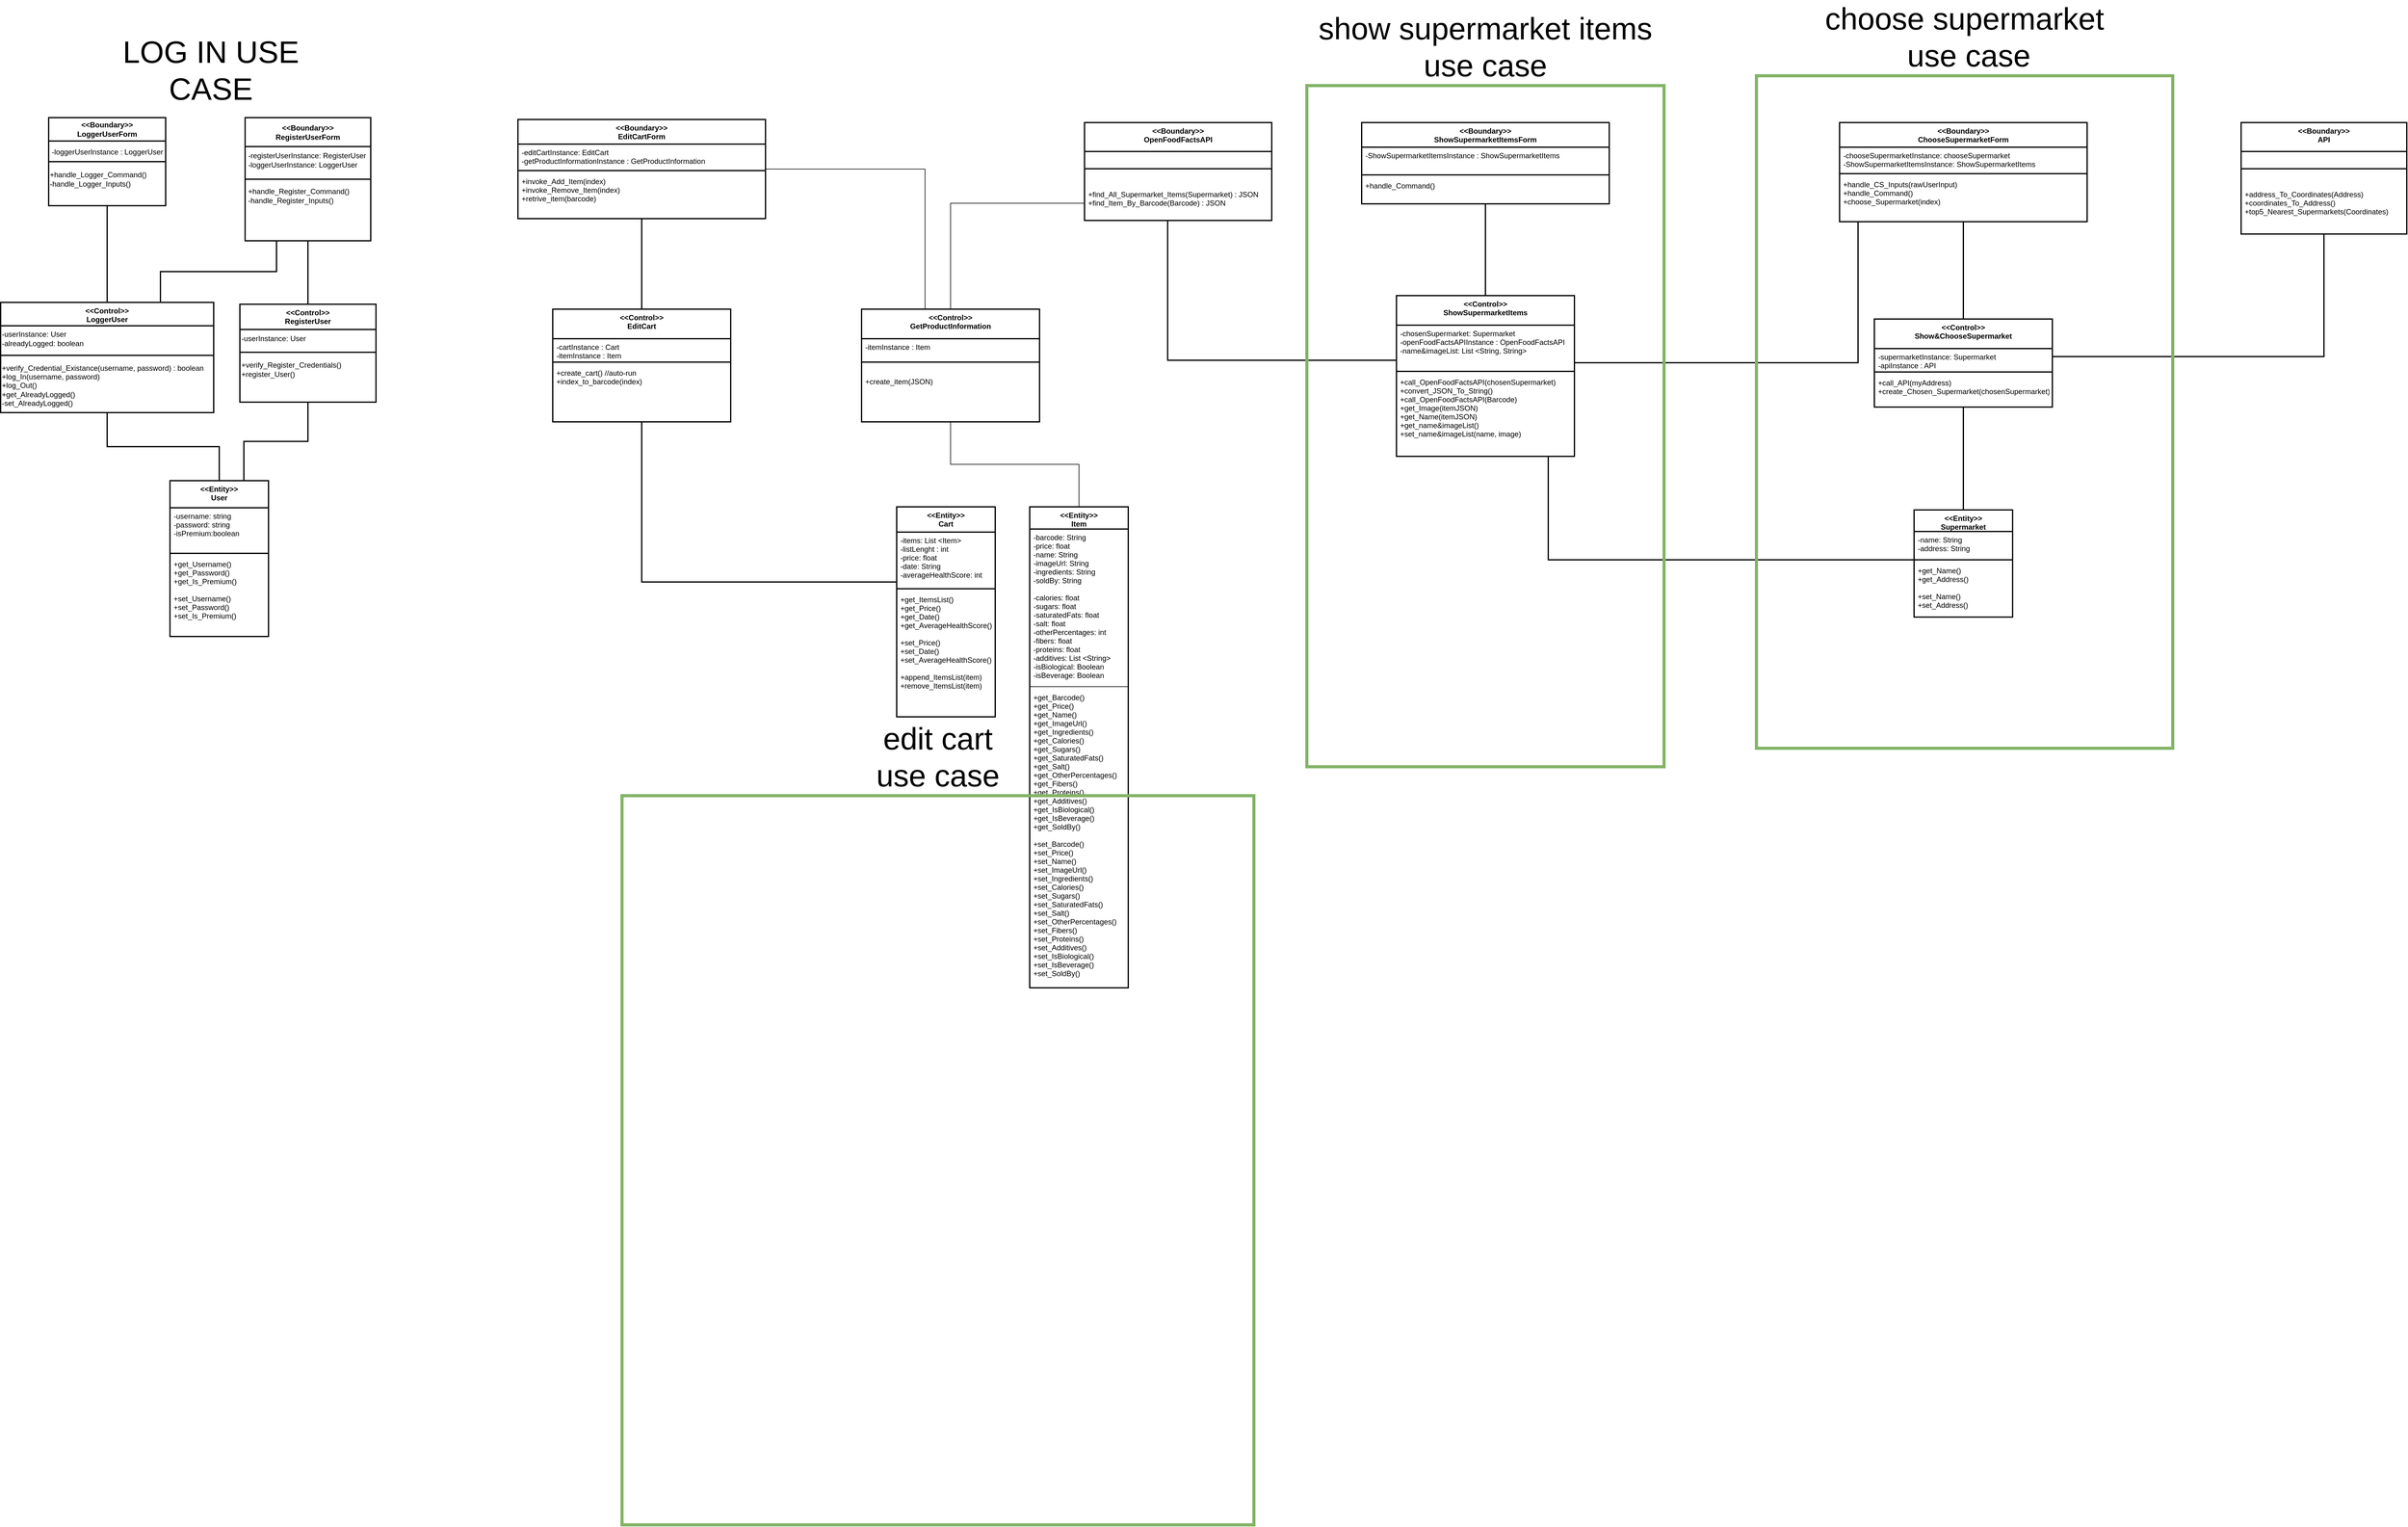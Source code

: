 <mxfile version="20.8.10" type="device" pages="3"><diagram id="C5RBs43oDa-KdzZeNtuy" name="Page-1"><mxGraphModel dx="2074" dy="1158" grid="0" gridSize="10" guides="1" tooltips="1" connect="1" arrows="1" fold="1" page="1" pageScale="1" pageWidth="827" pageHeight="1169" math="0" shadow="0"><root><mxCell id="WIyWlLk6GJQsqaUBKTNV-0"/><mxCell id="WIyWlLk6GJQsqaUBKTNV-1" parent="WIyWlLk6GJQsqaUBKTNV-0"/><mxCell id="MyFoiCelliKwiFIbr6gM-10" value="&lt;div&gt; &amp;lt;&amp;lt;Boundary&amp;gt;&amp;gt;&lt;/div&gt;&lt;div&gt;LoggerUserForm&lt;/div&gt;" style="swimlane;whiteSpace=wrap;html=1;startSize=38;strokeWidth=2;" parent="WIyWlLk6GJQsqaUBKTNV-1" vertex="1"><mxGeometry x="211" y="375" width="190" height="143" as="geometry"/></mxCell><mxCell id="MyFoiCelliKwiFIbr6gM-11" value="-loggerUserInstance : LoggerUser" style="text;html=1;align=center;verticalAlign=middle;resizable=0;points=[];autosize=1;strokeColor=none;fillColor=none;strokeWidth=2;" parent="MyFoiCelliKwiFIbr6gM-10" vertex="1"><mxGeometry x="-4.5" y="43" width="199" height="26" as="geometry"/></mxCell><mxCell id="ah5tvyw2lFSQsDYXRZbl-0" value="+handle_Logger_Command()&lt;br&gt;-handle_Logger_Inputs()" style="text;html=1;align=left;verticalAlign=middle;resizable=0;points=[];autosize=1;strokeColor=none;fillColor=none;strokeWidth=2;" parent="MyFoiCelliKwiFIbr6gM-10" vertex="1"><mxGeometry y="79" width="175" height="41" as="geometry"/></mxCell><mxCell id="MyFoiCelliKwiFIbr6gM-26" value=" &lt;&lt;Control&gt;&gt;&#10;LoggerUser" style="swimlane;fontStyle=1;align=center;verticalAlign=top;childLayout=stackLayout;horizontal=1;startSize=38;horizontalStack=0;resizeParent=1;resizeLast=0;collapsible=1;marginBottom=0;rounded=0;shadow=0;strokeWidth=2;" parent="WIyWlLk6GJQsqaUBKTNV-1" vertex="1"><mxGeometry x="133" y="675" width="346" height="179" as="geometry"><mxRectangle x="340" y="380" width="170" height="26" as="alternateBounds"/></mxGeometry></mxCell><mxCell id="3f2A5IuWKjaGkENH00TG-0" value="-userInstance: User&lt;br&gt;-alreadyLogged: boolean" style="text;html=1;align=left;verticalAlign=middle;resizable=0;points=[];autosize=1;strokeColor=none;fillColor=none;strokeWidth=2;" parent="MyFoiCelliKwiFIbr6gM-26" vertex="1"><mxGeometry y="38" width="346" height="41" as="geometry"/></mxCell><mxCell id="MyFoiCelliKwiFIbr6gM-28" value="" style="line;html=1;strokeWidth=2;align=left;verticalAlign=middle;spacingTop=-1;spacingLeft=3;spacingRight=3;rotatable=0;labelPosition=right;points=[];portConstraint=eastwest;" parent="MyFoiCelliKwiFIbr6gM-26" vertex="1"><mxGeometry y="79" width="346" height="14" as="geometry"/></mxCell><mxCell id="MyFoiCelliKwiFIbr6gM-29" value="+verify_Credential_Existance(username, password) : boolean&lt;br&gt;+log_In(username, password)&lt;br&gt;+log_Out()&lt;br&gt;+get_AlreadyLogged()&lt;br&gt;-set_AlreadyLogged()" style="text;html=1;align=left;verticalAlign=middle;resizable=0;points=[];autosize=1;strokeColor=none;fillColor=none;strokeWidth=2;" parent="MyFoiCelliKwiFIbr6gM-26" vertex="1"><mxGeometry y="93" width="346" height="84" as="geometry"/></mxCell><mxCell id="MyFoiCelliKwiFIbr6gM-30" value="" style="endArrow=none;html=1;edgeStyle=orthogonalEdgeStyle;rounded=0;entryX=0.5;entryY=0;entryDx=0;entryDy=0;exitX=0.5;exitY=1;exitDx=0;exitDy=0;strokeWidth=2;" parent="WIyWlLk6GJQsqaUBKTNV-1" source="MyFoiCelliKwiFIbr6gM-10" target="MyFoiCelliKwiFIbr6gM-26" edge="1"><mxGeometry relative="1" as="geometry"><mxPoint x="187" y="765" as="sourcePoint"/><mxPoint x="347" y="765" as="targetPoint"/></mxGeometry></mxCell><mxCell id="MyFoiCelliKwiFIbr6gM-33" value=" &lt;&lt;Entity&gt;&gt;&#10;User" style="swimlane;fontStyle=1;align=center;verticalAlign=top;childLayout=stackLayout;horizontal=1;startSize=44;horizontalStack=0;resizeParent=1;resizeLast=0;collapsible=1;marginBottom=0;rounded=0;shadow=0;strokeWidth=2;" parent="WIyWlLk6GJQsqaUBKTNV-1" vertex="1"><mxGeometry x="408" y="964.5" width="160" height="253" as="geometry"><mxRectangle x="230" y="140" width="160" height="26" as="alternateBounds"/></mxGeometry></mxCell><mxCell id="MyFoiCelliKwiFIbr6gM-34" value="-username: string&#10;-password: string&#10;-isPremium:boolean&#10;" style="text;align=left;verticalAlign=top;spacingLeft=4;spacingRight=4;overflow=hidden;rotatable=0;points=[[0,0.5],[1,0.5]];portConstraint=eastwest;strokeWidth=2;" parent="MyFoiCelliKwiFIbr6gM-33" vertex="1"><mxGeometry y="44" width="160" height="70" as="geometry"/></mxCell><mxCell id="MyFoiCelliKwiFIbr6gM-35" value="" style="line;html=1;strokeWidth=2;align=left;verticalAlign=middle;spacingTop=-1;spacingLeft=3;spacingRight=3;rotatable=0;labelPosition=right;points=[];portConstraint=eastwest;" parent="MyFoiCelliKwiFIbr6gM-33" vertex="1"><mxGeometry y="114" width="160" height="8" as="geometry"/></mxCell><mxCell id="MyFoiCelliKwiFIbr6gM-36" value="+get_Username()&#10;+get_Password()&#10;+get_Is_Premium()&#10;&#10;+set_Username()&#10;+set_Password()&#10;+set_Is_Premium()" style="text;align=left;verticalAlign=top;spacingLeft=4;spacingRight=4;overflow=hidden;rotatable=0;points=[[0,0.5],[1,0.5]];portConstraint=eastwest;strokeWidth=2;" parent="MyFoiCelliKwiFIbr6gM-33" vertex="1"><mxGeometry y="122" width="160" height="123" as="geometry"/></mxCell><mxCell id="MyFoiCelliKwiFIbr6gM-38" value="" style="endArrow=none;html=1;edgeStyle=orthogonalEdgeStyle;rounded=0;entryX=0.5;entryY=1;entryDx=0;entryDy=0;exitX=0.5;exitY=0;exitDx=0;exitDy=0;strokeWidth=2;" parent="WIyWlLk6GJQsqaUBKTNV-1" source="MyFoiCelliKwiFIbr6gM-33" target="MyFoiCelliKwiFIbr6gM-26" edge="1"><mxGeometry relative="1" as="geometry"><mxPoint x="187" y="855" as="sourcePoint"/><mxPoint x="347" y="855" as="targetPoint"/></mxGeometry></mxCell><mxCell id="3f2A5IuWKjaGkENH00TG-2" value=" &lt;&lt;Control&gt;&gt;&#10;RegisterUser" style="swimlane;fontStyle=1;align=center;verticalAlign=top;childLayout=stackLayout;horizontal=1;startSize=41;horizontalStack=0;resizeParent=1;resizeLast=0;collapsible=1;marginBottom=0;rounded=0;shadow=0;strokeWidth=2;" parent="WIyWlLk6GJQsqaUBKTNV-1" vertex="1"><mxGeometry x="521.5" y="678" width="221" height="159" as="geometry"><mxRectangle x="340" y="380" width="170" height="26" as="alternateBounds"/></mxGeometry></mxCell><mxCell id="3f2A5IuWKjaGkENH00TG-3" value="-userInstance: User" style="text;html=1;align=left;verticalAlign=middle;resizable=0;points=[];autosize=1;strokeColor=none;fillColor=none;strokeWidth=2;" parent="3f2A5IuWKjaGkENH00TG-2" vertex="1"><mxGeometry y="41" width="221" height="30" as="geometry"/></mxCell><mxCell id="3f2A5IuWKjaGkENH00TG-4" value="" style="line;html=1;strokeWidth=2;align=left;verticalAlign=middle;spacingTop=-1;spacingLeft=3;spacingRight=3;rotatable=0;labelPosition=right;points=[];portConstraint=eastwest;" parent="3f2A5IuWKjaGkENH00TG-2" vertex="1"><mxGeometry y="71" width="221" height="14" as="geometry"/></mxCell><mxCell id="3f2A5IuWKjaGkENH00TG-5" value="+verify_Register_Credentials()&lt;br&gt;+register_User()" style="text;html=1;align=left;verticalAlign=middle;resizable=0;points=[];autosize=1;strokeColor=none;fillColor=none;strokeWidth=2;" parent="3f2A5IuWKjaGkENH00TG-2" vertex="1"><mxGeometry y="85" width="221" height="41" as="geometry"/></mxCell><mxCell id="3f2A5IuWKjaGkENH00TG-6" value="" style="endArrow=none;html=1;rounded=0;strokeWidth=2;" parent="WIyWlLk6GJQsqaUBKTNV-1" source="3f2A5IuWKjaGkENH00TG-2" target="3f2A5IuWKjaGkENH00TG-8" edge="1"><mxGeometry width="50" height="50" relative="1" as="geometry"><mxPoint x="250" y="868" as="sourcePoint"/><mxPoint x="300" y="818" as="targetPoint"/></mxGeometry></mxCell><mxCell id="3f2A5IuWKjaGkENH00TG-7" value="" style="endArrow=none;html=1;rounded=0;entryX=0.5;entryY=1;entryDx=0;entryDy=0;exitX=0.75;exitY=0;exitDx=0;exitDy=0;edgeStyle=orthogonalEdgeStyle;strokeWidth=2;" parent="WIyWlLk6GJQsqaUBKTNV-1" source="MyFoiCelliKwiFIbr6gM-33" target="3f2A5IuWKjaGkENH00TG-2" edge="1"><mxGeometry width="50" height="50" relative="1" as="geometry"><mxPoint x="250" y="806" as="sourcePoint"/><mxPoint x="300" y="756" as="targetPoint"/></mxGeometry></mxCell><mxCell id="3f2A5IuWKjaGkENH00TG-8" value="&lt;div&gt; &amp;lt;&amp;lt;Boundary&amp;gt;&amp;gt;&lt;/div&gt;&lt;div&gt;RegisterUserForm&lt;/div&gt;" style="swimlane;whiteSpace=wrap;html=1;startSize=47;strokeWidth=2;" parent="WIyWlLk6GJQsqaUBKTNV-1" vertex="1"><mxGeometry x="530" y="375" width="204" height="200" as="geometry"/></mxCell><mxCell id="3f2A5IuWKjaGkENH00TG-9" value="-registerUserInstance: RegisterUser&lt;br&gt;-loggerUserInstance: LoggerUser" style="text;html=1;align=left;verticalAlign=middle;resizable=0;points=[];autosize=1;strokeColor=none;fillColor=none;strokeWidth=2;" parent="3f2A5IuWKjaGkENH00TG-8" vertex="1"><mxGeometry x="2.5" y="48" width="209" height="41" as="geometry"/></mxCell><mxCell id="3f2A5IuWKjaGkENH00TG-10" value="+handle_Register_Command()&lt;br&gt;-handle_Register_Inputs()" style="text;html=1;align=left;verticalAlign=middle;resizable=0;points=[];autosize=1;strokeColor=none;fillColor=none;strokeWidth=2;" parent="3f2A5IuWKjaGkENH00TG-8" vertex="1"><mxGeometry x="2.5" y="106" width="182" height="41" as="geometry"/></mxCell><mxCell id="3f2A5IuWKjaGkENH00TG-13" value="" style="endArrow=none;html=1;rounded=0;entryX=1;entryY=0.5;entryDx=0;entryDy=0;exitX=0;exitY=0.5;exitDx=0;exitDy=0;strokeWidth=2;" parent="WIyWlLk6GJQsqaUBKTNV-1" source="MyFoiCelliKwiFIbr6gM-10" target="MyFoiCelliKwiFIbr6gM-10" edge="1"><mxGeometry width="50" height="50" relative="1" as="geometry"><mxPoint x="314.5" y="663" as="sourcePoint"/><mxPoint x="364.5" y="613" as="targetPoint"/></mxGeometry></mxCell><mxCell id="3f2A5IuWKjaGkENH00TG-14" value="" style="endArrow=none;html=1;rounded=0;entryX=1;entryY=0.5;entryDx=0;entryDy=0;exitX=0;exitY=0.5;exitDx=0;exitDy=0;strokeWidth=2;" parent="WIyWlLk6GJQsqaUBKTNV-1" source="3f2A5IuWKjaGkENH00TG-8" target="3f2A5IuWKjaGkENH00TG-8" edge="1"><mxGeometry width="50" height="50" relative="1" as="geometry"><mxPoint x="568.5" y="507" as="sourcePoint"/><mxPoint x="470.5" y="630" as="targetPoint"/></mxGeometry></mxCell><mxCell id="3f2A5IuWKjaGkENH00TG-15" value="" style="endArrow=none;html=1;rounded=0;entryX=0.25;entryY=1;entryDx=0;entryDy=0;exitX=0.75;exitY=0;exitDx=0;exitDy=0;edgeStyle=orthogonalEdgeStyle;strokeWidth=2;" parent="WIyWlLk6GJQsqaUBKTNV-1" source="MyFoiCelliKwiFIbr6gM-26" target="3f2A5IuWKjaGkENH00TG-8" edge="1"><mxGeometry width="50" height="50" relative="1" as="geometry"><mxPoint x="250" y="765" as="sourcePoint"/><mxPoint x="300" y="715" as="targetPoint"/></mxGeometry></mxCell><mxCell id="SLnae_DUcpFMMORR_oT6-0" value="&lt;&lt;Entity&gt;&gt;&#10;Item&#10;" style="swimlane;fontStyle=1;align=center;verticalAlign=top;childLayout=stackLayout;horizontal=1;startSize=36;horizontalStack=0;resizeParent=1;resizeParentMax=0;resizeLast=0;collapsible=1;marginBottom=0;strokeWidth=2;" parent="WIyWlLk6GJQsqaUBKTNV-1" vertex="1"><mxGeometry x="1804" y="1007" width="160" height="781" as="geometry"><mxRectangle x="1800" y="925" width="96" height="41" as="alternateBounds"/></mxGeometry></mxCell><mxCell id="SLnae_DUcpFMMORR_oT6-1" value="-barcode: String&#10;-price: float&#10;-name: String&#10;-imageUrl: String&#10;-ingredients: String&#10;-soldBy: String&#10;&#10;-calories: float&#10;-sugars: float&#10;-saturatedFats: float&#10;-salt: float&#10;-otherPercentages: int&#10;-fibers: float&#10;-proteins: float&#10;-additives: List &lt;String&gt;&#10;-isBiological: Boolean&#10;-isBeverage: Boolean" style="text;strokeColor=none;fillColor=none;align=left;verticalAlign=top;spacingLeft=4;spacingRight=4;overflow=hidden;rotatable=0;points=[[0,0.5],[1,0.5]];portConstraint=eastwest;" parent="SLnae_DUcpFMMORR_oT6-0" vertex="1"><mxGeometry y="36" width="160" height="252" as="geometry"/></mxCell><mxCell id="SLnae_DUcpFMMORR_oT6-2" value="" style="line;strokeWidth=1;fillColor=none;align=left;verticalAlign=middle;spacingTop=-1;spacingLeft=3;spacingRight=3;rotatable=0;labelPosition=right;points=[];portConstraint=eastwest;strokeColor=inherit;" parent="SLnae_DUcpFMMORR_oT6-0" vertex="1"><mxGeometry y="288" width="160" height="8" as="geometry"/></mxCell><mxCell id="SLnae_DUcpFMMORR_oT6-3" value="+get_Barcode()&#10;+get_Price()&#10;+get_Name()&#10;+get_ImageUrl()&#10;+get_Ingredients()&#10;+get_Calories()&#10;+get_Sugars() &#10;+get_SaturatedFats()&#10;+get_Salt()&#10;+get_OtherPercentages()&#10;+get_Fibers()&#10;+get_Proteins()&#10;+get_Additives()&#10;+get_IsBiological()&#10;+get_IsBeverage()&#10;+get_SoldBy()&#10;&#10;+set_Barcode()&#10;+set_Price()&#10;+set_Name()&#10;+set_ImageUrl()&#10;+set_Ingredients()&#10;+set_Calories()&#10;+set_Sugars()&#10;+set_SaturatedFats()&#10;+set_Salt()&#10;+set_OtherPercentages()&#10;+set_Fibers()&#10;+set_Proteins()&#10;+set_Additives()&#10;+set_IsBiological()&#10;+set_IsBeverage()&#10;+set_SoldBy()" style="text;strokeColor=none;fillColor=none;align=left;verticalAlign=top;spacingLeft=4;spacingRight=4;overflow=hidden;rotatable=0;points=[[0,0.5],[1,0.5]];portConstraint=eastwest;" parent="SLnae_DUcpFMMORR_oT6-0" vertex="1"><mxGeometry y="296" width="160" height="485" as="geometry"/></mxCell><mxCell id="SLnae_DUcpFMMORR_oT6-5" value="&lt;&lt;Entity&gt;&gt;&#10;Cart&#10;" style="swimlane;fontStyle=1;align=center;verticalAlign=top;childLayout=stackLayout;horizontal=1;startSize=41;horizontalStack=0;resizeParent=1;resizeParentMax=0;resizeLast=0;collapsible=1;marginBottom=0;strokeWidth=2;" parent="WIyWlLk6GJQsqaUBKTNV-1" vertex="1"><mxGeometry x="1588" y="1007" width="160" height="341" as="geometry"><mxRectangle x="1914" y="831" width="96" height="41" as="alternateBounds"/></mxGeometry></mxCell><mxCell id="SLnae_DUcpFMMORR_oT6-6" value="-items: List &lt;Item&gt;&#10;-listLenght : int&#10;-price: float&#10;-date: String&#10;-averageHealthScore: int&#10;" style="text;strokeColor=none;fillColor=none;align=left;verticalAlign=top;spacingLeft=4;spacingRight=4;overflow=hidden;rotatable=0;points=[[0,0.5],[1,0.5]];portConstraint=eastwest;strokeWidth=2;" parent="SLnae_DUcpFMMORR_oT6-5" vertex="1"><mxGeometry y="41" width="160" height="88" as="geometry"/></mxCell><mxCell id="SLnae_DUcpFMMORR_oT6-7" value="" style="line;strokeWidth=2;fillColor=none;align=left;verticalAlign=middle;spacingTop=-1;spacingLeft=3;spacingRight=3;rotatable=0;labelPosition=right;points=[];portConstraint=eastwest;strokeColor=inherit;" parent="SLnae_DUcpFMMORR_oT6-5" vertex="1"><mxGeometry y="129" width="160" height="8" as="geometry"/></mxCell><mxCell id="SLnae_DUcpFMMORR_oT6-8" value="+get_ItemsList()&#10;+get_Price()&#10;+get_Date()&#10;+get_AverageHealthScore()&#10;&#10;+set_Price()&#10;+set_Date()&#10;+set_AverageHealthScore()&#10;&#10;+append_ItemsList(item)&#10;+remove_ItemsList(item)&#10;&#10;" style="text;strokeColor=none;fillColor=none;align=left;verticalAlign=top;spacingLeft=4;spacingRight=4;overflow=hidden;rotatable=0;points=[[0,0.5],[1,0.5]];portConstraint=eastwest;strokeWidth=2;" parent="SLnae_DUcpFMMORR_oT6-5" vertex="1"><mxGeometry y="137" width="160" height="204" as="geometry"/></mxCell><mxCell id="SLnae_DUcpFMMORR_oT6-9" value="&lt;&lt;Entity&gt;&gt;&#10;Supermarket&#10;" style="swimlane;fontStyle=1;align=center;verticalAlign=top;childLayout=stackLayout;horizontal=1;startSize=35;horizontalStack=0;resizeParent=1;resizeParentMax=0;resizeLast=0;collapsible=1;marginBottom=0;strokeWidth=2;" parent="WIyWlLk6GJQsqaUBKTNV-1" vertex="1"><mxGeometry x="3240" y="1012" width="160" height="174" as="geometry"/></mxCell><mxCell id="SLnae_DUcpFMMORR_oT6-10" value="-name: String&#10;-address: String" style="text;strokeColor=none;fillColor=none;align=left;verticalAlign=top;spacingLeft=4;spacingRight=4;overflow=hidden;rotatable=0;points=[[0,0.5],[1,0.5]];portConstraint=eastwest;strokeWidth=2;" parent="SLnae_DUcpFMMORR_oT6-9" vertex="1"><mxGeometry y="35" width="160" height="42" as="geometry"/></mxCell><mxCell id="SLnae_DUcpFMMORR_oT6-11" value="" style="line;strokeWidth=2;fillColor=none;align=left;verticalAlign=middle;spacingTop=-1;spacingLeft=3;spacingRight=3;rotatable=0;labelPosition=right;points=[];portConstraint=eastwest;strokeColor=inherit;" parent="SLnae_DUcpFMMORR_oT6-9" vertex="1"><mxGeometry y="77" width="160" height="8" as="geometry"/></mxCell><mxCell id="SLnae_DUcpFMMORR_oT6-12" value="+get_Name()&#10;+get_Address()&#10;&#10;+set_Name()&#10;+set_Address()&#10;" style="text;strokeColor=none;fillColor=none;align=left;verticalAlign=top;spacingLeft=4;spacingRight=4;overflow=hidden;rotatable=0;points=[[0,0.5],[1,0.5]];portConstraint=eastwest;strokeWidth=2;" parent="SLnae_DUcpFMMORR_oT6-9" vertex="1"><mxGeometry y="85" width="160" height="89" as="geometry"/></mxCell><mxCell id="SLnae_DUcpFMMORR_oT6-17" style="edgeStyle=orthogonalEdgeStyle;rounded=0;orthogonalLoop=1;jettySize=auto;html=1;endArrow=none;endFill=0;strokeWidth=2;" parent="WIyWlLk6GJQsqaUBKTNV-1" source="SLnae_DUcpFMMORR_oT6-13" target="SLnae_DUcpFMMORR_oT6-9" edge="1"><mxGeometry relative="1" as="geometry"/></mxCell><mxCell id="SLnae_DUcpFMMORR_oT6-13" value="&lt;&lt;Control&gt;&gt;&#10;Show&amp;ChooseSupermarket&#10;&#10;&#10;" style="swimlane;fontStyle=1;align=center;verticalAlign=top;childLayout=stackLayout;horizontal=1;startSize=48;horizontalStack=0;resizeParent=1;resizeParentMax=0;resizeLast=0;collapsible=1;marginBottom=0;strokeWidth=2;" parent="WIyWlLk6GJQsqaUBKTNV-1" vertex="1"><mxGeometry x="3175.5" y="702" width="289" height="143" as="geometry"/></mxCell><mxCell id="SLnae_DUcpFMMORR_oT6-14" value="-supermarketInstance: Supermarket&#10;-apiInstance : API&#10;" style="text;strokeColor=none;fillColor=none;align=left;verticalAlign=top;spacingLeft=4;spacingRight=4;overflow=hidden;rotatable=0;points=[[0,0.5],[1,0.5]];portConstraint=eastwest;strokeWidth=2;" parent="SLnae_DUcpFMMORR_oT6-13" vertex="1"><mxGeometry y="48" width="289" height="34" as="geometry"/></mxCell><mxCell id="SLnae_DUcpFMMORR_oT6-15" value="" style="line;strokeWidth=2;fillColor=none;align=left;verticalAlign=middle;spacingTop=-1;spacingLeft=3;spacingRight=3;rotatable=0;labelPosition=right;points=[];portConstraint=eastwest;strokeColor=inherit;" parent="SLnae_DUcpFMMORR_oT6-13" vertex="1"><mxGeometry y="82" width="289" height="8" as="geometry"/></mxCell><mxCell id="SLnae_DUcpFMMORR_oT6-16" value="+call_API(myAddress)&#10;+create_Chosen_Supermarket(chosenSupermarket)&#10;" style="text;strokeColor=none;fillColor=none;align=left;verticalAlign=top;spacingLeft=4;spacingRight=4;overflow=hidden;rotatable=0;points=[[0,0.5],[1,0.5]];portConstraint=eastwest;strokeWidth=2;" parent="SLnae_DUcpFMMORR_oT6-13" vertex="1"><mxGeometry y="90" width="289" height="53" as="geometry"/></mxCell><mxCell id="SLnae_DUcpFMMORR_oT6-22" style="edgeStyle=orthogonalEdgeStyle;rounded=0;orthogonalLoop=1;jettySize=auto;html=1;endArrow=none;endFill=0;strokeWidth=2;" parent="WIyWlLk6GJQsqaUBKTNV-1" source="SLnae_DUcpFMMORR_oT6-18" target="SLnae_DUcpFMMORR_oT6-13" edge="1"><mxGeometry relative="1" as="geometry"/></mxCell><mxCell id="IdyxFzBQrPUx-VvOQPgQ-23" style="edgeStyle=orthogonalEdgeStyle;rounded=0;orthogonalLoop=1;jettySize=auto;html=1;endArrow=none;endFill=0;strokeWidth=2;" parent="WIyWlLk6GJQsqaUBKTNV-1" source="SLnae_DUcpFMMORR_oT6-18" target="IdyxFzBQrPUx-VvOQPgQ-18" edge="1"><mxGeometry relative="1" as="geometry"><Array as="points"><mxPoint x="3149" y="773"/></Array></mxGeometry></mxCell><mxCell id="SLnae_DUcpFMMORR_oT6-18" value="&lt;&lt;Boundary&gt;&gt;&#10;ChooseSupermarketForm&#10;" style="swimlane;fontStyle=1;align=center;verticalAlign=top;childLayout=stackLayout;horizontal=1;startSize=40;horizontalStack=0;resizeParent=1;resizeParentMax=0;resizeLast=0;collapsible=1;marginBottom=0;strokeWidth=2;" parent="WIyWlLk6GJQsqaUBKTNV-1" vertex="1"><mxGeometry x="3119" y="383" width="402" height="161" as="geometry"/></mxCell><mxCell id="SLnae_DUcpFMMORR_oT6-19" value="-chooseSupermarketInstance: chooseSupermarket&#10;-ShowSupermarketItemsInstance: ShowSupermarketItems&#10;&#10;&#10;&#10;&#10;" style="text;strokeColor=none;fillColor=none;align=left;verticalAlign=top;spacingLeft=4;spacingRight=4;overflow=hidden;rotatable=0;points=[[0,0.5],[1,0.5]];portConstraint=eastwest;strokeWidth=2;" parent="SLnae_DUcpFMMORR_oT6-18" vertex="1"><mxGeometry y="40" width="402" height="39" as="geometry"/></mxCell><mxCell id="SLnae_DUcpFMMORR_oT6-20" value="" style="line;strokeWidth=2;fillColor=none;align=left;verticalAlign=middle;spacingTop=-1;spacingLeft=3;spacingRight=3;rotatable=0;labelPosition=right;points=[];portConstraint=eastwest;strokeColor=inherit;" parent="SLnae_DUcpFMMORR_oT6-18" vertex="1"><mxGeometry y="79" width="402" height="8" as="geometry"/></mxCell><mxCell id="SLnae_DUcpFMMORR_oT6-21" value="+handle_CS_Inputs(rawUserInput)&#10;+handle_Command()&#10;+choose_Supermarket(index)&#10;" style="text;strokeColor=none;fillColor=none;align=left;verticalAlign=top;spacingLeft=4;spacingRight=4;overflow=hidden;rotatable=0;points=[[0,0.5],[1,0.5]];portConstraint=eastwest;strokeWidth=2;" parent="SLnae_DUcpFMMORR_oT6-18" vertex="1"><mxGeometry y="87" width="402" height="74" as="geometry"/></mxCell><mxCell id="IdyxFzBQrPUx-VvOQPgQ-0" style="edgeStyle=orthogonalEdgeStyle;rounded=0;orthogonalLoop=1;jettySize=auto;html=1;endArrow=none;endFill=0;strokeWidth=2;" parent="WIyWlLk6GJQsqaUBKTNV-1" source="SLnae_DUcpFMMORR_oT6-23" target="SLnae_DUcpFMMORR_oT6-13" edge="1"><mxGeometry relative="1" as="geometry"><Array as="points"><mxPoint x="3906" y="763"/></Array></mxGeometry></mxCell><mxCell id="SLnae_DUcpFMMORR_oT6-23" value="&lt;&lt;Boundary&gt;&gt;&#10;API&#10;&#10;" style="swimlane;fontStyle=1;align=center;verticalAlign=top;childLayout=stackLayout;horizontal=1;startSize=47;horizontalStack=0;resizeParent=1;resizeParentMax=0;resizeLast=0;collapsible=1;marginBottom=0;strokeWidth=2;" parent="WIyWlLk6GJQsqaUBKTNV-1" vertex="1"><mxGeometry x="3771" y="383" width="269" height="181" as="geometry"/></mxCell><mxCell id="SLnae_DUcpFMMORR_oT6-25" value="" style="line;strokeWidth=2;fillColor=none;align=left;verticalAlign=middle;spacingTop=-1;spacingLeft=3;spacingRight=3;rotatable=0;labelPosition=right;points=[];portConstraint=eastwest;strokeColor=inherit;" parent="SLnae_DUcpFMMORR_oT6-23" vertex="1"><mxGeometry y="47" width="269" height="56" as="geometry"/></mxCell><mxCell id="SLnae_DUcpFMMORR_oT6-26" value="+address_To_Coordinates(Address)&#10;+coordinates_To_Address()&#10;+top5_Nearest_Supermarkets(Coordinates)&#10;" style="text;strokeColor=none;fillColor=none;align=left;verticalAlign=top;spacingLeft=4;spacingRight=4;overflow=hidden;rotatable=0;points=[[0,0.5],[1,0.5]];portConstraint=eastwest;strokeWidth=2;" parent="SLnae_DUcpFMMORR_oT6-23" vertex="1"><mxGeometry y="103" width="269" height="78" as="geometry"/></mxCell><mxCell id="IdyxFzBQrPUx-VvOQPgQ-9" style="edgeStyle=orthogonalEdgeStyle;rounded=0;orthogonalLoop=1;jettySize=auto;html=1;endArrow=none;endFill=0;strokeWidth=2;" parent="WIyWlLk6GJQsqaUBKTNV-1" source="IdyxFzBQrPUx-VvOQPgQ-14" target="IdyxFzBQrPUx-VvOQPgQ-18" edge="1"><mxGeometry relative="1" as="geometry"><mxPoint x="2544" y="569" as="sourcePoint"/><mxPoint x="2544" y="656" as="targetPoint"/></mxGeometry></mxCell><mxCell id="IdyxFzBQrPUx-VvOQPgQ-14" value="&lt;&lt;Boundary&gt;&gt;&#10;ShowSupermarketItemsForm" style="swimlane;fontStyle=1;align=center;verticalAlign=top;childLayout=stackLayout;horizontal=1;startSize=40;horizontalStack=0;resizeParent=1;resizeParentMax=0;resizeLast=0;collapsible=1;marginBottom=0;strokeWidth=2;" parent="WIyWlLk6GJQsqaUBKTNV-1" vertex="1"><mxGeometry x="2343" y="383" width="402" height="132" as="geometry"/></mxCell><mxCell id="IdyxFzBQrPUx-VvOQPgQ-15" value="-ShowSupermarketItemsInstance : ShowSupermarketItems" style="text;strokeColor=none;fillColor=none;align=left;verticalAlign=top;spacingLeft=4;spacingRight=4;overflow=hidden;rotatable=0;points=[[0,0.5],[1,0.5]];portConstraint=eastwest;strokeWidth=2;" parent="IdyxFzBQrPUx-VvOQPgQ-14" vertex="1"><mxGeometry y="40" width="402" height="41" as="geometry"/></mxCell><mxCell id="IdyxFzBQrPUx-VvOQPgQ-16" value="" style="line;strokeWidth=2;fillColor=none;align=left;verticalAlign=middle;spacingTop=-1;spacingLeft=3;spacingRight=3;rotatable=0;labelPosition=right;points=[];portConstraint=eastwest;strokeColor=inherit;" parent="IdyxFzBQrPUx-VvOQPgQ-14" vertex="1"><mxGeometry y="81" width="402" height="8" as="geometry"/></mxCell><mxCell id="IdyxFzBQrPUx-VvOQPgQ-17" value="+handle_Command()&#10;" style="text;strokeColor=none;fillColor=none;align=left;verticalAlign=top;spacingLeft=4;spacingRight=4;overflow=hidden;rotatable=0;points=[[0,0.5],[1,0.5]];portConstraint=eastwest;strokeWidth=2;" parent="IdyxFzBQrPUx-VvOQPgQ-14" vertex="1"><mxGeometry y="89" width="402" height="43" as="geometry"/></mxCell><mxCell id="IdyxFzBQrPUx-VvOQPgQ-24" style="edgeStyle=orthogonalEdgeStyle;rounded=0;orthogonalLoop=1;jettySize=auto;html=1;endArrow=none;endFill=0;strokeWidth=2;" parent="WIyWlLk6GJQsqaUBKTNV-1" source="IdyxFzBQrPUx-VvOQPgQ-18" target="SLnae_DUcpFMMORR_oT6-9" edge="1"><mxGeometry relative="1" as="geometry"><Array as="points"><mxPoint x="2646" y="1093"/></Array></mxGeometry></mxCell><mxCell id="IdyxFzBQrPUx-VvOQPgQ-29" style="edgeStyle=orthogonalEdgeStyle;rounded=0;orthogonalLoop=1;jettySize=auto;html=1;endArrow=none;endFill=0;strokeWidth=2;" parent="WIyWlLk6GJQsqaUBKTNV-1" source="IdyxFzBQrPUx-VvOQPgQ-18" target="IdyxFzBQrPUx-VvOQPgQ-25" edge="1"><mxGeometry relative="1" as="geometry"><Array as="points"><mxPoint x="2028" y="769"/></Array></mxGeometry></mxCell><mxCell id="IdyxFzBQrPUx-VvOQPgQ-18" value="&lt;&lt;Control&gt;&gt;&#10;ShowSupermarketItems&#10;&#10;&#10;" style="swimlane;fontStyle=1;align=center;verticalAlign=top;childLayout=stackLayout;horizontal=1;startSize=48;horizontalStack=0;resizeParent=1;resizeParentMax=0;resizeLast=0;collapsible=1;marginBottom=0;strokeWidth=2;" parent="WIyWlLk6GJQsqaUBKTNV-1" vertex="1"><mxGeometry x="2399.5" y="664" width="289" height="261" as="geometry"/></mxCell><mxCell id="IdyxFzBQrPUx-VvOQPgQ-19" value="-chosenSupermarket: Supermarket&#10;-openFoodFactsAPIInstance : OpenFoodFactsAPI&#10;-name&amp;imageList: List &lt;String, String&gt;&#10;" style="text;strokeColor=none;fillColor=none;align=left;verticalAlign=top;spacingLeft=4;spacingRight=4;overflow=hidden;rotatable=0;points=[[0,0.5],[1,0.5]];portConstraint=eastwest;strokeWidth=2;" parent="IdyxFzBQrPUx-VvOQPgQ-18" vertex="1"><mxGeometry y="48" width="289" height="71" as="geometry"/></mxCell><mxCell id="IdyxFzBQrPUx-VvOQPgQ-20" value="" style="line;strokeWidth=2;fillColor=none;align=left;verticalAlign=middle;spacingTop=-1;spacingLeft=3;spacingRight=3;rotatable=0;labelPosition=right;points=[];portConstraint=eastwest;strokeColor=inherit;" parent="IdyxFzBQrPUx-VvOQPgQ-18" vertex="1"><mxGeometry y="119" width="289" height="8" as="geometry"/></mxCell><mxCell id="IdyxFzBQrPUx-VvOQPgQ-21" value="+call_OpenFoodFactsAPI(chosenSupermarket)&#10;+convert_JSON_To_String()&#10;+call_OpenFoodFactsAPI(Barcode)&#10;+get_Image(itemJSON)&#10;+get_Name(itemJSON)&#10;+get_name&amp;imageList()&#10;+set_name&amp;imageList(name, image)&#10;" style="text;strokeColor=none;fillColor=none;align=left;verticalAlign=top;spacingLeft=4;spacingRight=4;overflow=hidden;rotatable=0;points=[[0,0.5],[1,0.5]];portConstraint=eastwest;strokeWidth=2;" parent="IdyxFzBQrPUx-VvOQPgQ-18" vertex="1"><mxGeometry y="127" width="289" height="134" as="geometry"/></mxCell><mxCell id="IdyxFzBQrPUx-VvOQPgQ-25" value="&lt;&lt;Boundary&gt;&gt;&#10;OpenFoodFactsAPI&#10;&#10;" style="swimlane;fontStyle=1;align=center;verticalAlign=top;childLayout=stackLayout;horizontal=1;startSize=47;horizontalStack=0;resizeParent=1;resizeParentMax=0;resizeLast=0;collapsible=1;marginBottom=0;strokeWidth=2;" parent="WIyWlLk6GJQsqaUBKTNV-1" vertex="1"><mxGeometry x="1893" y="383" width="304" height="159" as="geometry"/></mxCell><mxCell id="IdyxFzBQrPUx-VvOQPgQ-26" value="" style="line;strokeWidth=2;fillColor=none;align=left;verticalAlign=middle;spacingTop=-1;spacingLeft=3;spacingRight=3;rotatable=0;labelPosition=right;points=[];portConstraint=eastwest;strokeColor=inherit;" parent="IdyxFzBQrPUx-VvOQPgQ-25" vertex="1"><mxGeometry y="47" width="304" height="56" as="geometry"/></mxCell><mxCell id="IdyxFzBQrPUx-VvOQPgQ-27" value="+find_All_Supermarket_Items(Supermarket) : JSON&#10;+find_Item_By_Barcode(Barcode) : JSON" style="text;strokeColor=none;fillColor=none;align=left;verticalAlign=top;spacingLeft=4;spacingRight=4;overflow=hidden;rotatable=0;points=[[0,0.5],[1,0.5]];portConstraint=eastwest;strokeWidth=2;" parent="IdyxFzBQrPUx-VvOQPgQ-25" vertex="1"><mxGeometry y="103" width="304" height="56" as="geometry"/></mxCell><mxCell id="DQXrYjKfnHiANgqDopXW-23" style="edgeStyle=orthogonalEdgeStyle;rounded=0;orthogonalLoop=1;jettySize=auto;html=1;strokeWidth=2;endArrow=none;endFill=0;" parent="WIyWlLk6GJQsqaUBKTNV-1" source="DQXrYjKfnHiANgqDopXW-8" target="DQXrYjKfnHiANgqDopXW-19" edge="1"><mxGeometry relative="1" as="geometry"/></mxCell><mxCell id="DQXrYjKfnHiANgqDopXW-24" style="edgeStyle=orthogonalEdgeStyle;rounded=0;orthogonalLoop=1;jettySize=auto;html=1;strokeWidth=2;endArrow=none;endFill=0;" parent="WIyWlLk6GJQsqaUBKTNV-1" source="DQXrYjKfnHiANgqDopXW-8" target="SLnae_DUcpFMMORR_oT6-5" edge="1"><mxGeometry relative="1" as="geometry"><Array as="points"><mxPoint x="1174" y="1129"/></Array></mxGeometry></mxCell><mxCell id="DQXrYjKfnHiANgqDopXW-8" value="&lt;&lt;Control&gt;&gt;&#10;EditCart&#10;&#10;" style="swimlane;fontStyle=1;align=center;verticalAlign=top;childLayout=stackLayout;horizontal=1;startSize=48;horizontalStack=0;resizeParent=1;resizeParentMax=0;resizeLast=0;collapsible=1;marginBottom=0;strokeWidth=2;" parent="WIyWlLk6GJQsqaUBKTNV-1" vertex="1"><mxGeometry x="1029.5" y="686" width="289" height="183" as="geometry"/></mxCell><mxCell id="DQXrYjKfnHiANgqDopXW-9" value="-cartInstance : Cart&#10;-itemInstance : Item&#10;" style="text;strokeColor=none;fillColor=none;align=left;verticalAlign=top;spacingLeft=4;spacingRight=4;overflow=hidden;rotatable=0;points=[[0,0.5],[1,0.5]];portConstraint=eastwest;strokeWidth=2;" parent="DQXrYjKfnHiANgqDopXW-8" vertex="1"><mxGeometry y="48" width="289" height="34" as="geometry"/></mxCell><mxCell id="DQXrYjKfnHiANgqDopXW-10" value="" style="line;strokeWidth=2;fillColor=none;align=left;verticalAlign=middle;spacingTop=-1;spacingLeft=3;spacingRight=3;rotatable=0;labelPosition=right;points=[];portConstraint=eastwest;strokeColor=inherit;" parent="DQXrYjKfnHiANgqDopXW-8" vertex="1"><mxGeometry y="82" width="289" height="8" as="geometry"/></mxCell><mxCell id="DQXrYjKfnHiANgqDopXW-11" value="+create_cart() //auto-run&#10;+index_to_barcode(index)&#10;" style="text;strokeColor=none;fillColor=none;align=left;verticalAlign=top;spacingLeft=4;spacingRight=4;overflow=hidden;rotatable=0;points=[[0,0.5],[1,0.5]];portConstraint=eastwest;strokeWidth=2;" parent="DQXrYjKfnHiANgqDopXW-8" vertex="1"><mxGeometry y="90" width="289" height="93" as="geometry"/></mxCell><mxCell id="ojeU9qD1b3II77hXrkj6-12" style="edgeStyle=orthogonalEdgeStyle;rounded=0;orthogonalLoop=1;jettySize=auto;html=1;fontSize=50;endArrow=none;endFill=0;" parent="WIyWlLk6GJQsqaUBKTNV-1" source="DQXrYjKfnHiANgqDopXW-19" target="ojeU9qD1b3II77hXrkj6-5" edge="1"><mxGeometry relative="1" as="geometry"><Array as="points"><mxPoint x="1634" y="458"/></Array></mxGeometry></mxCell><mxCell id="DQXrYjKfnHiANgqDopXW-19" value="&lt;&lt;Boundary&gt;&gt;&#10;EditCartForm&#10;" style="swimlane;fontStyle=1;align=center;verticalAlign=top;childLayout=stackLayout;horizontal=1;startSize=40;horizontalStack=0;resizeParent=1;resizeParentMax=0;resizeLast=0;collapsible=1;marginBottom=0;strokeWidth=2;" parent="WIyWlLk6GJQsqaUBKTNV-1" vertex="1"><mxGeometry x="973" y="378" width="402" height="161" as="geometry"/></mxCell><mxCell id="DQXrYjKfnHiANgqDopXW-20" value="-editCartInstance: EditCart&#10;-getProductInformationInstance : GetProductInformation&#10;" style="text;strokeColor=none;fillColor=none;align=left;verticalAlign=top;spacingLeft=4;spacingRight=4;overflow=hidden;rotatable=0;points=[[0,0.5],[1,0.5]];portConstraint=eastwest;strokeWidth=2;" parent="DQXrYjKfnHiANgqDopXW-19" vertex="1"><mxGeometry y="40" width="402" height="39" as="geometry"/></mxCell><mxCell id="DQXrYjKfnHiANgqDopXW-21" value="" style="line;strokeWidth=2;fillColor=none;align=left;verticalAlign=middle;spacingTop=-1;spacingLeft=3;spacingRight=3;rotatable=0;labelPosition=right;points=[];portConstraint=eastwest;strokeColor=inherit;" parent="DQXrYjKfnHiANgqDopXW-19" vertex="1"><mxGeometry y="79" width="402" height="8" as="geometry"/></mxCell><mxCell id="DQXrYjKfnHiANgqDopXW-22" value="+invoke_Add_Item(index)&#10;+invoke_Remove_Item(index)&#10;+retrive_item(barcode)&#10;" style="text;strokeColor=none;fillColor=none;align=left;verticalAlign=top;spacingLeft=4;spacingRight=4;overflow=hidden;rotatable=0;points=[[0,0.5],[1,0.5]];portConstraint=eastwest;strokeWidth=2;" parent="DQXrYjKfnHiANgqDopXW-19" vertex="1"><mxGeometry y="87" width="402" height="74" as="geometry"/></mxCell><mxCell id="ojeU9qD1b3II77hXrkj6-0" value="LOG IN USE CASE" style="text;html=1;strokeColor=none;fillColor=none;align=center;verticalAlign=middle;whiteSpace=wrap;rounded=0;fontSize=50;" parent="WIyWlLk6GJQsqaUBKTNV-1" vertex="1"><mxGeometry x="271" y="237" width="407" height="122" as="geometry"/></mxCell><mxCell id="ojeU9qD1b3II77hXrkj6-1" value="&lt;div&gt;choose supermarket&lt;/div&gt;&lt;div&gt;&amp;nbsp;use case&lt;/div&gt;" style="rounded=0;whiteSpace=wrap;html=1;fontSize=50;fillColor=none;strokeWidth=5;strokeColor=#82b366;labelPosition=center;verticalLabelPosition=top;align=center;verticalAlign=bottom;" parent="WIyWlLk6GJQsqaUBKTNV-1" vertex="1"><mxGeometry x="2984" y="307" width="676" height="1092" as="geometry"/></mxCell><mxCell id="ojeU9qD1b3II77hXrkj6-2" value="&lt;div&gt;show supermarket items&lt;/div&gt;&lt;div align=&quot;center&quot;&gt;use case&lt;br&gt;&lt;/div&gt;" style="rounded=0;whiteSpace=wrap;html=1;strokeWidth=5;fontSize=50;fillColor=none;align=center;strokeColor=#82b366;labelPosition=center;verticalLabelPosition=top;verticalAlign=bottom;" parent="WIyWlLk6GJQsqaUBKTNV-1" vertex="1"><mxGeometry x="2254" y="323" width="580" height="1106" as="geometry"/></mxCell><mxCell id="ojeU9qD1b3II77hXrkj6-3" value="&lt;div&gt;edit cart&lt;/div&gt;&lt;div&gt;use case&lt;br&gt;&lt;/div&gt;" style="rounded=0;whiteSpace=wrap;html=1;strokeWidth=5;fontSize=50;fillColor=none;strokeColor=#82b366;labelPosition=center;verticalLabelPosition=top;align=center;verticalAlign=bottom;noLabel=0;glass=0;" parent="WIyWlLk6GJQsqaUBKTNV-1" vertex="1"><mxGeometry x="1142" y="1476" width="1026" height="1184" as="geometry"/></mxCell><mxCell id="ojeU9qD1b3II77hXrkj6-9" style="edgeStyle=orthogonalEdgeStyle;rounded=0;orthogonalLoop=1;jettySize=auto;html=1;fontSize=50;endArrow=none;endFill=0;" parent="WIyWlLk6GJQsqaUBKTNV-1" source="ojeU9qD1b3II77hXrkj6-5" target="SLnae_DUcpFMMORR_oT6-0" edge="1"><mxGeometry relative="1" as="geometry"/></mxCell><mxCell id="ojeU9qD1b3II77hXrkj6-10" style="edgeStyle=orthogonalEdgeStyle;rounded=0;orthogonalLoop=1;jettySize=auto;html=1;fontSize=50;endArrow=none;endFill=0;" parent="WIyWlLk6GJQsqaUBKTNV-1" source="ojeU9qD1b3II77hXrkj6-5" target="IdyxFzBQrPUx-VvOQPgQ-27" edge="1"><mxGeometry relative="1" as="geometry"/></mxCell><mxCell id="ojeU9qD1b3II77hXrkj6-5" value="&lt;&lt;Control&gt;&gt;&#10;GetProductInformation&#10;&#10;" style="swimlane;fontStyle=1;align=center;verticalAlign=top;childLayout=stackLayout;horizontal=1;startSize=48;horizontalStack=0;resizeParent=1;resizeParentMax=0;resizeLast=0;collapsible=1;marginBottom=0;strokeWidth=2;" parent="WIyWlLk6GJQsqaUBKTNV-1" vertex="1"><mxGeometry x="1531" y="686" width="289" height="183" as="geometry"/></mxCell><mxCell id="ojeU9qD1b3II77hXrkj6-6" value="-itemInstance : Item" style="text;strokeColor=none;fillColor=none;align=left;verticalAlign=top;spacingLeft=4;spacingRight=4;overflow=hidden;rotatable=0;points=[[0,0.5],[1,0.5]];portConstraint=eastwest;strokeWidth=2;" parent="ojeU9qD1b3II77hXrkj6-5" vertex="1"><mxGeometry y="48" width="289" height="34" as="geometry"/></mxCell><mxCell id="ojeU9qD1b3II77hXrkj6-7" value="" style="line;strokeWidth=2;fillColor=none;align=left;verticalAlign=middle;spacingTop=-1;spacingLeft=3;spacingRight=3;rotatable=0;labelPosition=right;points=[];portConstraint=eastwest;strokeColor=inherit;" parent="ojeU9qD1b3II77hXrkj6-5" vertex="1"><mxGeometry y="82" width="289" height="8" as="geometry"/></mxCell><mxCell id="ojeU9qD1b3II77hXrkj6-8" value="&#10;+create_item(JSON)" style="text;strokeColor=none;fillColor=none;align=left;verticalAlign=top;spacingLeft=4;spacingRight=4;overflow=hidden;rotatable=0;points=[[0,0.5],[1,0.5]];portConstraint=eastwest;strokeWidth=2;" parent="ojeU9qD1b3II77hXrkj6-5" vertex="1"><mxGeometry y="90" width="289" height="93" as="geometry"/></mxCell></root></mxGraphModel></diagram><diagram id="eUcN36vG6uRATFYlDUBk" name="Page-2"><mxGraphModel dx="2074" dy="1158" grid="0" gridSize="10" guides="1" tooltips="1" connect="1" arrows="1" fold="1" page="1" pageScale="1" pageWidth="1100" pageHeight="850" math="0" shadow="0"><root><mxCell id="0"/><mxCell id="1" parent="0"/><mxCell id="rvVQBdQv8hVuqxrvaS_W-5" value="&lt;&lt;Entity&gt;&gt;&#10;Supermarket" style="swimlane;fontStyle=0;align=center;verticalAlign=top;childLayout=stackLayout;horizontal=1;startSize=42;horizontalStack=0;resizeParent=1;resizeLast=0;collapsible=1;marginBottom=0;rounded=0;shadow=0;strokeWidth=1;fillColor=#d5e8d4;strokeColor=#82b366;" parent="1" vertex="1"><mxGeometry x="1004.5" y="811" width="237" height="219" as="geometry"><mxRectangle x="554" y="220" width="160" height="26" as="alternateBounds"/></mxGeometry></mxCell><mxCell id="rvVQBdQv8hVuqxrvaS_W-7" value="" style="line;html=1;strokeWidth=1;align=left;verticalAlign=middle;spacingTop=-1;spacingLeft=3;spacingRight=3;rotatable=0;labelPosition=right;points=[];portConstraint=eastwest;" parent="rvVQBdQv8hVuqxrvaS_W-5" vertex="1"><mxGeometry y="42" width="237" height="8" as="geometry"/></mxCell><mxCell id="rvVQBdQv8hVuqxrvaS_W-8" value="+getName(): String&#10;+getAddress(): String&#10;&#10;+setName(name: String)&#10;+setAddress(address: String)&#10;" style="text;align=left;verticalAlign=top;spacingLeft=4;spacingRight=4;overflow=hidden;rotatable=0;points=[[0,0.5],[1,0.5]];portConstraint=eastwest;" parent="rvVQBdQv8hVuqxrvaS_W-5" vertex="1"><mxGeometry y="50" width="237" height="118" as="geometry"/></mxCell><mxCell id="gAAmM6Z_Jysixwi3ZF17-5" style="edgeStyle=orthogonalEdgeStyle;rounded=0;orthogonalLoop=1;jettySize=auto;html=1;" edge="1" parent="1" source="gAAmM6Z_Jysixwi3ZF17-1" target="rvVQBdQv8hVuqxrvaS_W-5"><mxGeometry relative="1" as="geometry"/></mxCell><mxCell id="gAAmM6Z_Jysixwi3ZF17-1" value="&lt;&lt;Control&gt;&gt;&#10;ShowNearestSupermarketsController&#10;" style="swimlane;fontStyle=0;align=center;verticalAlign=top;childLayout=stackLayout;horizontal=1;startSize=42;horizontalStack=0;resizeParent=1;resizeLast=0;collapsible=1;marginBottom=0;rounded=0;shadow=0;strokeWidth=1;fillColor=#f8cecc;strokeColor=#b85450;" vertex="1" parent="1"><mxGeometry x="955" y="500" width="336" height="219" as="geometry"><mxRectangle x="554" y="220" width="160" height="26" as="alternateBounds"/></mxGeometry></mxCell><mxCell id="gAAmM6Z_Jysixwi3ZF17-3" value="" style="line;html=1;strokeWidth=1;align=left;verticalAlign=middle;spacingTop=-1;spacingLeft=3;spacingRight=3;rotatable=0;labelPosition=right;points=[];portConstraint=eastwest;" vertex="1" parent="gAAmM6Z_Jysixwi3ZF17-1"><mxGeometry y="42" width="336" height="8" as="geometry"/></mxCell><mxCell id="gAAmM6Z_Jysixwi3ZF17-4" value="+getNearestSupermarkets(location : String) : String&#10;+badAddress()&#10;+noSupermarkets()&#10;+createSupermarket(name : String, address : String)&#10;" style="text;align=left;verticalAlign=top;spacingLeft=4;spacingRight=4;overflow=hidden;rotatable=0;points=[[0,0.5],[1,0.5]];portConstraint=eastwest;" vertex="1" parent="gAAmM6Z_Jysixwi3ZF17-1"><mxGeometry y="50" width="336" height="118" as="geometry"/></mxCell><mxCell id="gAAmM6Z_Jysixwi3ZF17-10" style="edgeStyle=orthogonalEdgeStyle;rounded=0;orthogonalLoop=1;jettySize=auto;html=1;startArrow=classic;startFill=1;" edge="1" parent="1" source="gAAmM6Z_Jysixwi3ZF17-6" target="gAAmM6Z_Jysixwi3ZF17-1"><mxGeometry relative="1" as="geometry"><Array as="points"><mxPoint x="825" y="513"/></Array></mxGeometry></mxCell><mxCell id="gAAmM6Z_Jysixwi3ZF17-6" value="&lt;&lt;Boundary&gt;&gt;&#10;ShowNearestSupermarketsCustomerBoundary&#10;" style="swimlane;fontStyle=0;align=center;verticalAlign=top;childLayout=stackLayout;horizontal=1;startSize=42;horizontalStack=0;resizeParent=1;resizeLast=0;collapsible=1;marginBottom=0;rounded=0;shadow=0;strokeWidth=1;fillColor=#dae8fc;strokeColor=#6c8ebf;" vertex="1" parent="1"><mxGeometry x="679" y="168" width="336" height="219" as="geometry"><mxRectangle x="554" y="220" width="160" height="26" as="alternateBounds"/></mxGeometry></mxCell><mxCell id="gAAmM6Z_Jysixwi3ZF17-8" value="" style="line;html=1;strokeWidth=1;align=left;verticalAlign=middle;spacingTop=-1;spacingLeft=3;spacingRight=3;rotatable=0;labelPosition=right;points=[];portConstraint=eastwest;" vertex="1" parent="gAAmM6Z_Jysixwi3ZF17-6"><mxGeometry y="42" width="336" height="8" as="geometry"/></mxCell><mxCell id="gAAmM6Z_Jysixwi3ZF17-9" value="+showNearestFrom(location : String)" style="text;align=left;verticalAlign=top;spacingLeft=4;spacingRight=4;overflow=hidden;rotatable=0;points=[[0,0.5],[1,0.5]];portConstraint=eastwest;" vertex="1" parent="gAAmM6Z_Jysixwi3ZF17-6"><mxGeometry y="50" width="336" height="118" as="geometry"/></mxCell><mxCell id="gAAmM6Z_Jysixwi3ZF17-16" style="edgeStyle=orthogonalEdgeStyle;rounded=0;orthogonalLoop=1;jettySize=auto;html=1;startArrow=classic;startFill=1;endArrow=classic;endFill=1;" edge="1" parent="1" source="gAAmM6Z_Jysixwi3ZF17-11" target="gAAmM6Z_Jysixwi3ZF17-1"><mxGeometry relative="1" as="geometry"><Array as="points"><mxPoint x="1442" y="514"/></Array></mxGeometry></mxCell><mxCell id="gAAmM6Z_Jysixwi3ZF17-11" value="&lt;&lt;Boundary&gt;&gt;&#10;ShowNearestSupermarketsGeoLocalizationAPIBoundary" style="swimlane;fontStyle=0;align=center;verticalAlign=top;childLayout=stackLayout;horizontal=1;startSize=42;horizontalStack=0;resizeParent=1;resizeLast=0;collapsible=1;marginBottom=0;rounded=0;shadow=0;strokeWidth=1;fillColor=#dae8fc;strokeColor=#6c8ebf;" vertex="1" parent="1"><mxGeometry x="1212" y="168" width="438" height="219" as="geometry"><mxRectangle x="554" y="220" width="160" height="26" as="alternateBounds"/></mxGeometry></mxCell><mxCell id="gAAmM6Z_Jysixwi3ZF17-13" value="" style="line;html=1;strokeWidth=1;align=left;verticalAlign=middle;spacingTop=-1;spacingLeft=3;spacingRight=3;rotatable=0;labelPosition=right;points=[];portConstraint=eastwest;" vertex="1" parent="gAAmM6Z_Jysixwi3ZF17-11"><mxGeometry y="42" width="438" height="8" as="geometry"/></mxCell><mxCell id="gAAmM6Z_Jysixwi3ZF17-14" value="+findNearestSupermarketsFrom(location : String) : String" style="text;align=left;verticalAlign=top;spacingLeft=4;spacingRight=4;overflow=hidden;rotatable=0;points=[[0,0.5],[1,0.5]];portConstraint=eastwest;" vertex="1" parent="gAAmM6Z_Jysixwi3ZF17-11"><mxGeometry y="50" width="438" height="118" as="geometry"/></mxCell><mxCell id="gAAmM6Z_Jysixwi3ZF17-17" value="0..5" style="text;html=1;strokeColor=none;fillColor=none;align=center;verticalAlign=middle;whiteSpace=wrap;rounded=0;" vertex="1" parent="1"><mxGeometry x="1115" y="721" width="60" height="30" as="geometry"/></mxCell></root></mxGraphModel></diagram><diagram id="9ATUxC_BQeHrpqCySrRf" name="Pagina-3"><mxGraphModel dx="1728" dy="965" grid="0" gridSize="10" guides="1" tooltips="1" connect="1" arrows="1" fold="1" page="1" pageScale="1" pageWidth="1169" pageHeight="827" math="0" shadow="0"><root><mxCell id="0"/><mxCell id="1" parent="0"/><mxCell id="0wGv4qHq0sfZZ5f9qhN5-1" value="&lt;&lt;Entity&gt;&gt;&#10;UserAccount" style="swimlane;fontStyle=0;align=center;verticalAlign=top;childLayout=stackLayout;horizontal=1;startSize=42;horizontalStack=0;resizeParent=1;resizeLast=0;collapsible=1;marginBottom=0;rounded=0;shadow=0;strokeWidth=1;fillColor=#d5e8d4;strokeColor=#82b366;" vertex="1" parent="1"><mxGeometry x="882" y="724" width="237" height="245" as="geometry"><mxRectangle x="894.5" y="841" width="160" height="54" as="alternateBounds"/></mxGeometry></mxCell><mxCell id="0wGv4qHq0sfZZ5f9qhN5-3" value="" style="line;html=1;strokeWidth=1;align=left;verticalAlign=middle;spacingTop=-1;spacingLeft=3;spacingRight=3;rotatable=0;labelPosition=right;points=[];portConstraint=eastwest;" vertex="1" parent="0wGv4qHq0sfZZ5f9qhN5-1"><mxGeometry y="42" width="237" height="8" as="geometry"/></mxCell><mxCell id="0wGv4qHq0sfZZ5f9qhN5-4" value="+getUsername(): String&#10;+getPassword(): String&#10;+getIsPremium(): Boolean&#10;&#10;+setUsername(username: String)&#10;+setPassword(password: String)&#10;+setIsPremium(value: Boolean)&#10;" style="text;align=left;verticalAlign=top;spacingLeft=4;spacingRight=4;overflow=hidden;rotatable=0;points=[[0,0.5],[1,0.5]];portConstraint=eastwest;" vertex="1" parent="0wGv4qHq0sfZZ5f9qhN5-1"><mxGeometry y="50" width="237" height="118" as="geometry"/></mxCell><mxCell id="0wGv4qHq0sfZZ5f9qhN5-8" value="&lt;&lt;Entity&gt;&gt;&#10;Item" style="swimlane;fontStyle=0;align=center;verticalAlign=top;childLayout=stackLayout;horizontal=1;startSize=40;horizontalStack=0;resizeParent=1;resizeLast=0;collapsible=1;marginBottom=0;rounded=0;shadow=0;strokeWidth=1;fillColor=#d5e8d4;strokeColor=#82b366;" vertex="1" parent="1"><mxGeometry x="1313" y="724" width="237" height="789" as="geometry"><mxRectangle x="1407.5" y="893" width="160" height="49.5" as="alternateBounds"/></mxGeometry></mxCell><mxCell id="0wGv4qHq0sfZZ5f9qhN5-10" value="" style="line;html=1;strokeWidth=1;align=left;verticalAlign=middle;spacingTop=-1;spacingLeft=3;spacingRight=3;rotatable=0;labelPosition=right;points=[];portConstraint=eastwest;" vertex="1" parent="0wGv4qHq0sfZZ5f9qhN5-8"><mxGeometry y="40" width="237" height="8" as="geometry"/></mxCell><mxCell id="0wGv4qHq0sfZZ5f9qhN5-11" value="+getBarcode(): String&#10;+getName(): String&#10;+getPrice(): float&#10;+getImageUrl(): String&#10;+getIngredients(): String&#10;+getCalories(): float&#10;+getSugars(): float&#10;+getSaturatedFats(): float&#10;+getSalt(): float&#10;+getFruitPercentage(): int&#10;+getFibers(): float&#10;+getProteins(): float&#10;+getAdditives(): String&#10;+getIsBiological(): Boolean&#10;+getIsBeverage(): Boolean&#10;+getHealthScore(): int&#10;&#10;+setBarcode(barcode: String)&#10;+setName(name: String)&#10;+setPrice(price: float)&#10;+setImageUrl(url: String)&#10;+setIngredients(ingredients: String)&#10;+setCalories(calories: float)&#10;+setSugars(sugars: float)&#10;+setSaturatedFats(saturatedFats: float)&#10;+setSalt(salt: float)&#10;+setFruitPercentage(fruitPercentage: int)&#10;+setFibers(fibers: float)&#10;+setProteins(proteins: float)&#10;+setAdditives(additives: String)&#10;+setIsBiological(value: Boolean)&#10;+setIsBeverage(value: Boolean)&#10;+setHealthScore(score: int)&#10; " style="text;align=left;verticalAlign=top;spacingLeft=4;spacingRight=4;overflow=hidden;rotatable=0;points=[[0,0.5],[1,0.5]];portConstraint=eastwest;" vertex="1" parent="0wGv4qHq0sfZZ5f9qhN5-8"><mxGeometry y="48" width="237" height="484" as="geometry"/></mxCell><mxCell id="ZNB9zK6mtr4_qiI8joUd-6" value="&lt;&lt;Control&gt;&gt;&#10;SearchProductController" style="swimlane;fontStyle=0;align=center;verticalAlign=top;childLayout=stackLayout;horizontal=1;startSize=42;horizontalStack=0;resizeParent=1;resizeLast=0;collapsible=1;marginBottom=0;rounded=0;shadow=0;strokeWidth=1;fillColor=#f8cecc;strokeColor=#b85450;" vertex="1" parent="1"><mxGeometry x="1022" y="352" width="296" height="245" as="geometry"><mxRectangle x="894.5" y="841" width="160" height="54" as="alternateBounds"/></mxGeometry></mxCell><mxCell id="ZNB9zK6mtr4_qiI8joUd-8" value="" style="line;html=1;strokeWidth=1;align=left;verticalAlign=middle;spacingTop=-1;spacingLeft=3;spacingRight=3;rotatable=0;labelPosition=right;points=[];portConstraint=eastwest;" vertex="1" parent="ZNB9zK6mtr4_qiI8joUd-6"><mxGeometry y="42" width="296" height="8" as="geometry"/></mxCell><mxCell id="ZNB9zK6mtr4_qiI8joUd-9" value="+getProductByName(name : String) : String&#10;+provideBarcodeByIndex(index : String) : String&#10;+chekPremium()" style="text;align=left;verticalAlign=top;spacingLeft=4;spacingRight=4;overflow=hidden;rotatable=0;points=[[0,0.5],[1,0.5]];portConstraint=eastwest;" vertex="1" parent="ZNB9zK6mtr4_qiI8joUd-6"><mxGeometry y="50" width="296" height="118" as="geometry"/></mxCell><mxCell id="H68f70zl6MkhEmkTlvmM-1" style="edgeStyle=orthogonalEdgeStyle;rounded=0;orthogonalLoop=1;jettySize=auto;html=1;startArrow=classic;startFill=1;endArrow=classic;endFill=1;" edge="1" parent="1" source="ZNB9zK6mtr4_qiI8joUd-10" target="ZNB9zK6mtr4_qiI8joUd-6"><mxGeometry relative="1" as="geometry"/></mxCell><mxCell id="ZNB9zK6mtr4_qiI8joUd-10" value="&lt;&lt;Boundary&gt;&gt;&#10;SearchProductCustomerBoundary" style="swimlane;fontStyle=0;align=center;verticalAlign=top;childLayout=stackLayout;horizontal=1;startSize=42;horizontalStack=0;resizeParent=1;resizeLast=0;collapsible=1;marginBottom=0;rounded=0;shadow=0;strokeWidth=1;fillColor=#dae8fc;strokeColor=#6c8ebf;" vertex="1" parent="1"><mxGeometry x="853" y="40" width="237" height="245" as="geometry"><mxRectangle x="894.5" y="841" width="160" height="54" as="alternateBounds"/></mxGeometry></mxCell><mxCell id="ZNB9zK6mtr4_qiI8joUd-12" value="" style="line;html=1;strokeWidth=1;align=left;verticalAlign=middle;spacingTop=-1;spacingLeft=3;spacingRight=3;rotatable=0;labelPosition=right;points=[];portConstraint=eastwest;" vertex="1" parent="ZNB9zK6mtr4_qiI8joUd-10"><mxGeometry y="42" width="237" height="8" as="geometry"/></mxCell><mxCell id="ZNB9zK6mtr4_qiI8joUd-13" value="+searchProduct(name : String)" style="text;align=left;verticalAlign=top;spacingLeft=4;spacingRight=4;overflow=hidden;rotatable=0;points=[[0,0.5],[1,0.5]];portConstraint=eastwest;" vertex="1" parent="ZNB9zK6mtr4_qiI8joUd-10"><mxGeometry y="50" width="237" height="118" as="geometry"/></mxCell><mxCell id="H68f70zl6MkhEmkTlvmM-5" style="edgeStyle=orthogonalEdgeStyle;rounded=0;orthogonalLoop=1;jettySize=auto;html=1;startArrow=classic;startFill=1;endArrow=classic;endFill=1;" edge="1" parent="1" source="ZNB9zK6mtr4_qiI8joUd-18" target="ZNB9zK6mtr4_qiI8joUd-6"><mxGeometry relative="1" as="geometry"><Array as="points"><mxPoint x="1387" y="319"/><mxPoint x="1230" y="319"/></Array></mxGeometry></mxCell><mxCell id="ZNB9zK6mtr4_qiI8joUd-18" value="&lt;&lt;Boundary&gt;&gt;&#10;SearchProductOpenFoodFactsAPIBoundary" style="swimlane;fontStyle=0;align=center;verticalAlign=top;childLayout=stackLayout;horizontal=1;startSize=42;horizontalStack=0;resizeParent=1;resizeLast=0;collapsible=1;marginBottom=0;rounded=0;shadow=0;strokeWidth=1;fillColor=#dae8fc;strokeColor=#6c8ebf;" vertex="1" parent="1"><mxGeometry x="1251" y="40" width="271" height="245" as="geometry"><mxRectangle x="894.5" y="841" width="160" height="54" as="alternateBounds"/></mxGeometry></mxCell><mxCell id="ZNB9zK6mtr4_qiI8joUd-19" value="" style="line;html=1;strokeWidth=1;align=left;verticalAlign=middle;spacingTop=-1;spacingLeft=3;spacingRight=3;rotatable=0;labelPosition=right;points=[];portConstraint=eastwest;" vertex="1" parent="ZNB9zK6mtr4_qiI8joUd-18"><mxGeometry y="42" width="271" height="8" as="geometry"/></mxCell><mxCell id="ZNB9zK6mtr4_qiI8joUd-20" value="+findProductByName(name : String) : String" style="text;align=left;verticalAlign=top;spacingLeft=4;spacingRight=4;overflow=hidden;rotatable=0;points=[[0,0.5],[1,0.5]];portConstraint=eastwest;" vertex="1" parent="ZNB9zK6mtr4_qiI8joUd-18"><mxGeometry y="50" width="271" height="118" as="geometry"/></mxCell><mxCell id="H68f70zl6MkhEmkTlvmM-9" style="edgeStyle=orthogonalEdgeStyle;rounded=0;orthogonalLoop=1;jettySize=auto;html=1;startArrow=classic;startFill=1;endArrow=classic;endFill=1;" edge="1" parent="1" source="H68f70zl6MkhEmkTlvmM-2" target="H68f70zl6MkhEmkTlvmM-6"><mxGeometry relative="1" as="geometry"/></mxCell><mxCell id="H68f70zl6MkhEmkTlvmM-2" value="&lt;&lt;Boundary&gt;&gt;&#10;ShowProductInfoCustomerBoundary" style="swimlane;fontStyle=0;align=center;verticalAlign=top;childLayout=stackLayout;horizontal=1;startSize=42;horizontalStack=0;resizeParent=1;resizeLast=0;collapsible=1;marginBottom=0;rounded=0;shadow=0;strokeWidth=1;fillColor=#dae8fc;strokeColor=#6c8ebf;" vertex="1" parent="1"><mxGeometry x="1691" y="46" width="237" height="245" as="geometry"><mxRectangle x="894.5" y="841" width="160" height="54" as="alternateBounds"/></mxGeometry></mxCell><mxCell id="H68f70zl6MkhEmkTlvmM-3" value="" style="line;html=1;strokeWidth=1;align=left;verticalAlign=middle;spacingTop=-1;spacingLeft=3;spacingRight=3;rotatable=0;labelPosition=right;points=[];portConstraint=eastwest;" vertex="1" parent="H68f70zl6MkhEmkTlvmM-2"><mxGeometry y="42" width="237" height="8" as="geometry"/></mxCell><mxCell id="H68f70zl6MkhEmkTlvmM-4" value="+showProductInfo(index : int)" style="text;align=left;verticalAlign=top;spacingLeft=4;spacingRight=4;overflow=hidden;rotatable=0;points=[[0,0.5],[1,0.5]];portConstraint=eastwest;" vertex="1" parent="H68f70zl6MkhEmkTlvmM-2"><mxGeometry y="50" width="237" height="118" as="geometry"/></mxCell><mxCell id="H68f70zl6MkhEmkTlvmM-13" style="edgeStyle=orthogonalEdgeStyle;rounded=0;orthogonalLoop=1;jettySize=auto;html=1;startArrow=classic;startFill=1;endArrow=classic;endFill=1;" edge="1" parent="1" source="H68f70zl6MkhEmkTlvmM-6" target="H68f70zl6MkhEmkTlvmM-10"><mxGeometry relative="1" as="geometry"><Array as="points"><mxPoint x="2199" y="397"/></Array></mxGeometry></mxCell><mxCell id="H68f70zl6MkhEmkTlvmM-14" style="edgeStyle=orthogonalEdgeStyle;rounded=0;orthogonalLoop=1;jettySize=auto;html=1;startArrow=classic;startFill=1;endArrow=classic;endFill=1;" edge="1" parent="1" source="H68f70zl6MkhEmkTlvmM-6" target="ZNB9zK6mtr4_qiI8joUd-6"><mxGeometry relative="1" as="geometry"/></mxCell><mxCell id="H68f70zl6MkhEmkTlvmM-6" value="&lt;&lt;Control&gt;&gt;&#10;ShowProductInfoController" style="swimlane;fontStyle=0;align=center;verticalAlign=top;childLayout=stackLayout;horizontal=1;startSize=42;horizontalStack=0;resizeParent=1;resizeLast=0;collapsible=1;marginBottom=0;rounded=0;shadow=0;strokeWidth=1;fillColor=#f8cecc;strokeColor=#b85450;" vertex="1" parent="1"><mxGeometry x="1575" y="352" width="296" height="245" as="geometry"><mxRectangle x="894.5" y="841" width="160" height="54" as="alternateBounds"/></mxGeometry></mxCell><mxCell id="H68f70zl6MkhEmkTlvmM-7" value="" style="line;html=1;strokeWidth=1;align=left;verticalAlign=middle;spacingTop=-1;spacingLeft=3;spacingRight=3;rotatable=0;labelPosition=right;points=[];portConstraint=eastwest;" vertex="1" parent="H68f70zl6MkhEmkTlvmM-6"><mxGeometry y="42" width="296" height="8" as="geometry"/></mxCell><mxCell id="H68f70zl6MkhEmkTlvmM-8" value="+getBarcodFromIndex(index : String) : String&#10;+getProductInfo(barcode: String) : String" style="text;align=left;verticalAlign=top;spacingLeft=4;spacingRight=4;overflow=hidden;rotatable=0;points=[[0,0.5],[1,0.5]];portConstraint=eastwest;" vertex="1" parent="H68f70zl6MkhEmkTlvmM-6"><mxGeometry y="50" width="296" height="118" as="geometry"/></mxCell><mxCell id="H68f70zl6MkhEmkTlvmM-10" value="&lt;&lt;Boundary&gt;&gt;&#10;ShowProductInfoOpenFoodFactsAPIBoundary" style="swimlane;fontStyle=0;align=center;verticalAlign=top;childLayout=stackLayout;horizontal=1;startSize=42;horizontalStack=0;resizeParent=1;resizeLast=0;collapsible=1;marginBottom=0;rounded=0;shadow=0;strokeWidth=1;fillColor=#dae8fc;strokeColor=#6c8ebf;" vertex="1" parent="1"><mxGeometry x="2008" y="46" width="382" height="245" as="geometry"><mxRectangle x="894.5" y="841" width="160" height="54" as="alternateBounds"/></mxGeometry></mxCell><mxCell id="H68f70zl6MkhEmkTlvmM-11" value="" style="line;html=1;strokeWidth=1;align=left;verticalAlign=middle;spacingTop=-1;spacingLeft=3;spacingRight=3;rotatable=0;labelPosition=right;points=[];portConstraint=eastwest;" vertex="1" parent="H68f70zl6MkhEmkTlvmM-10"><mxGeometry y="42" width="382" height="8" as="geometry"/></mxCell><mxCell id="H68f70zl6MkhEmkTlvmM-12" value="+findProductInfoByBarcode(barcode: String) : String" style="text;align=left;verticalAlign=top;spacingLeft=4;spacingRight=4;overflow=hidden;rotatable=0;points=[[0,0.5],[1,0.5]];portConstraint=eastwest;" vertex="1" parent="H68f70zl6MkhEmkTlvmM-10"><mxGeometry y="50" width="382" height="118" as="geometry"/></mxCell></root></mxGraphModel></diagram></mxfile>